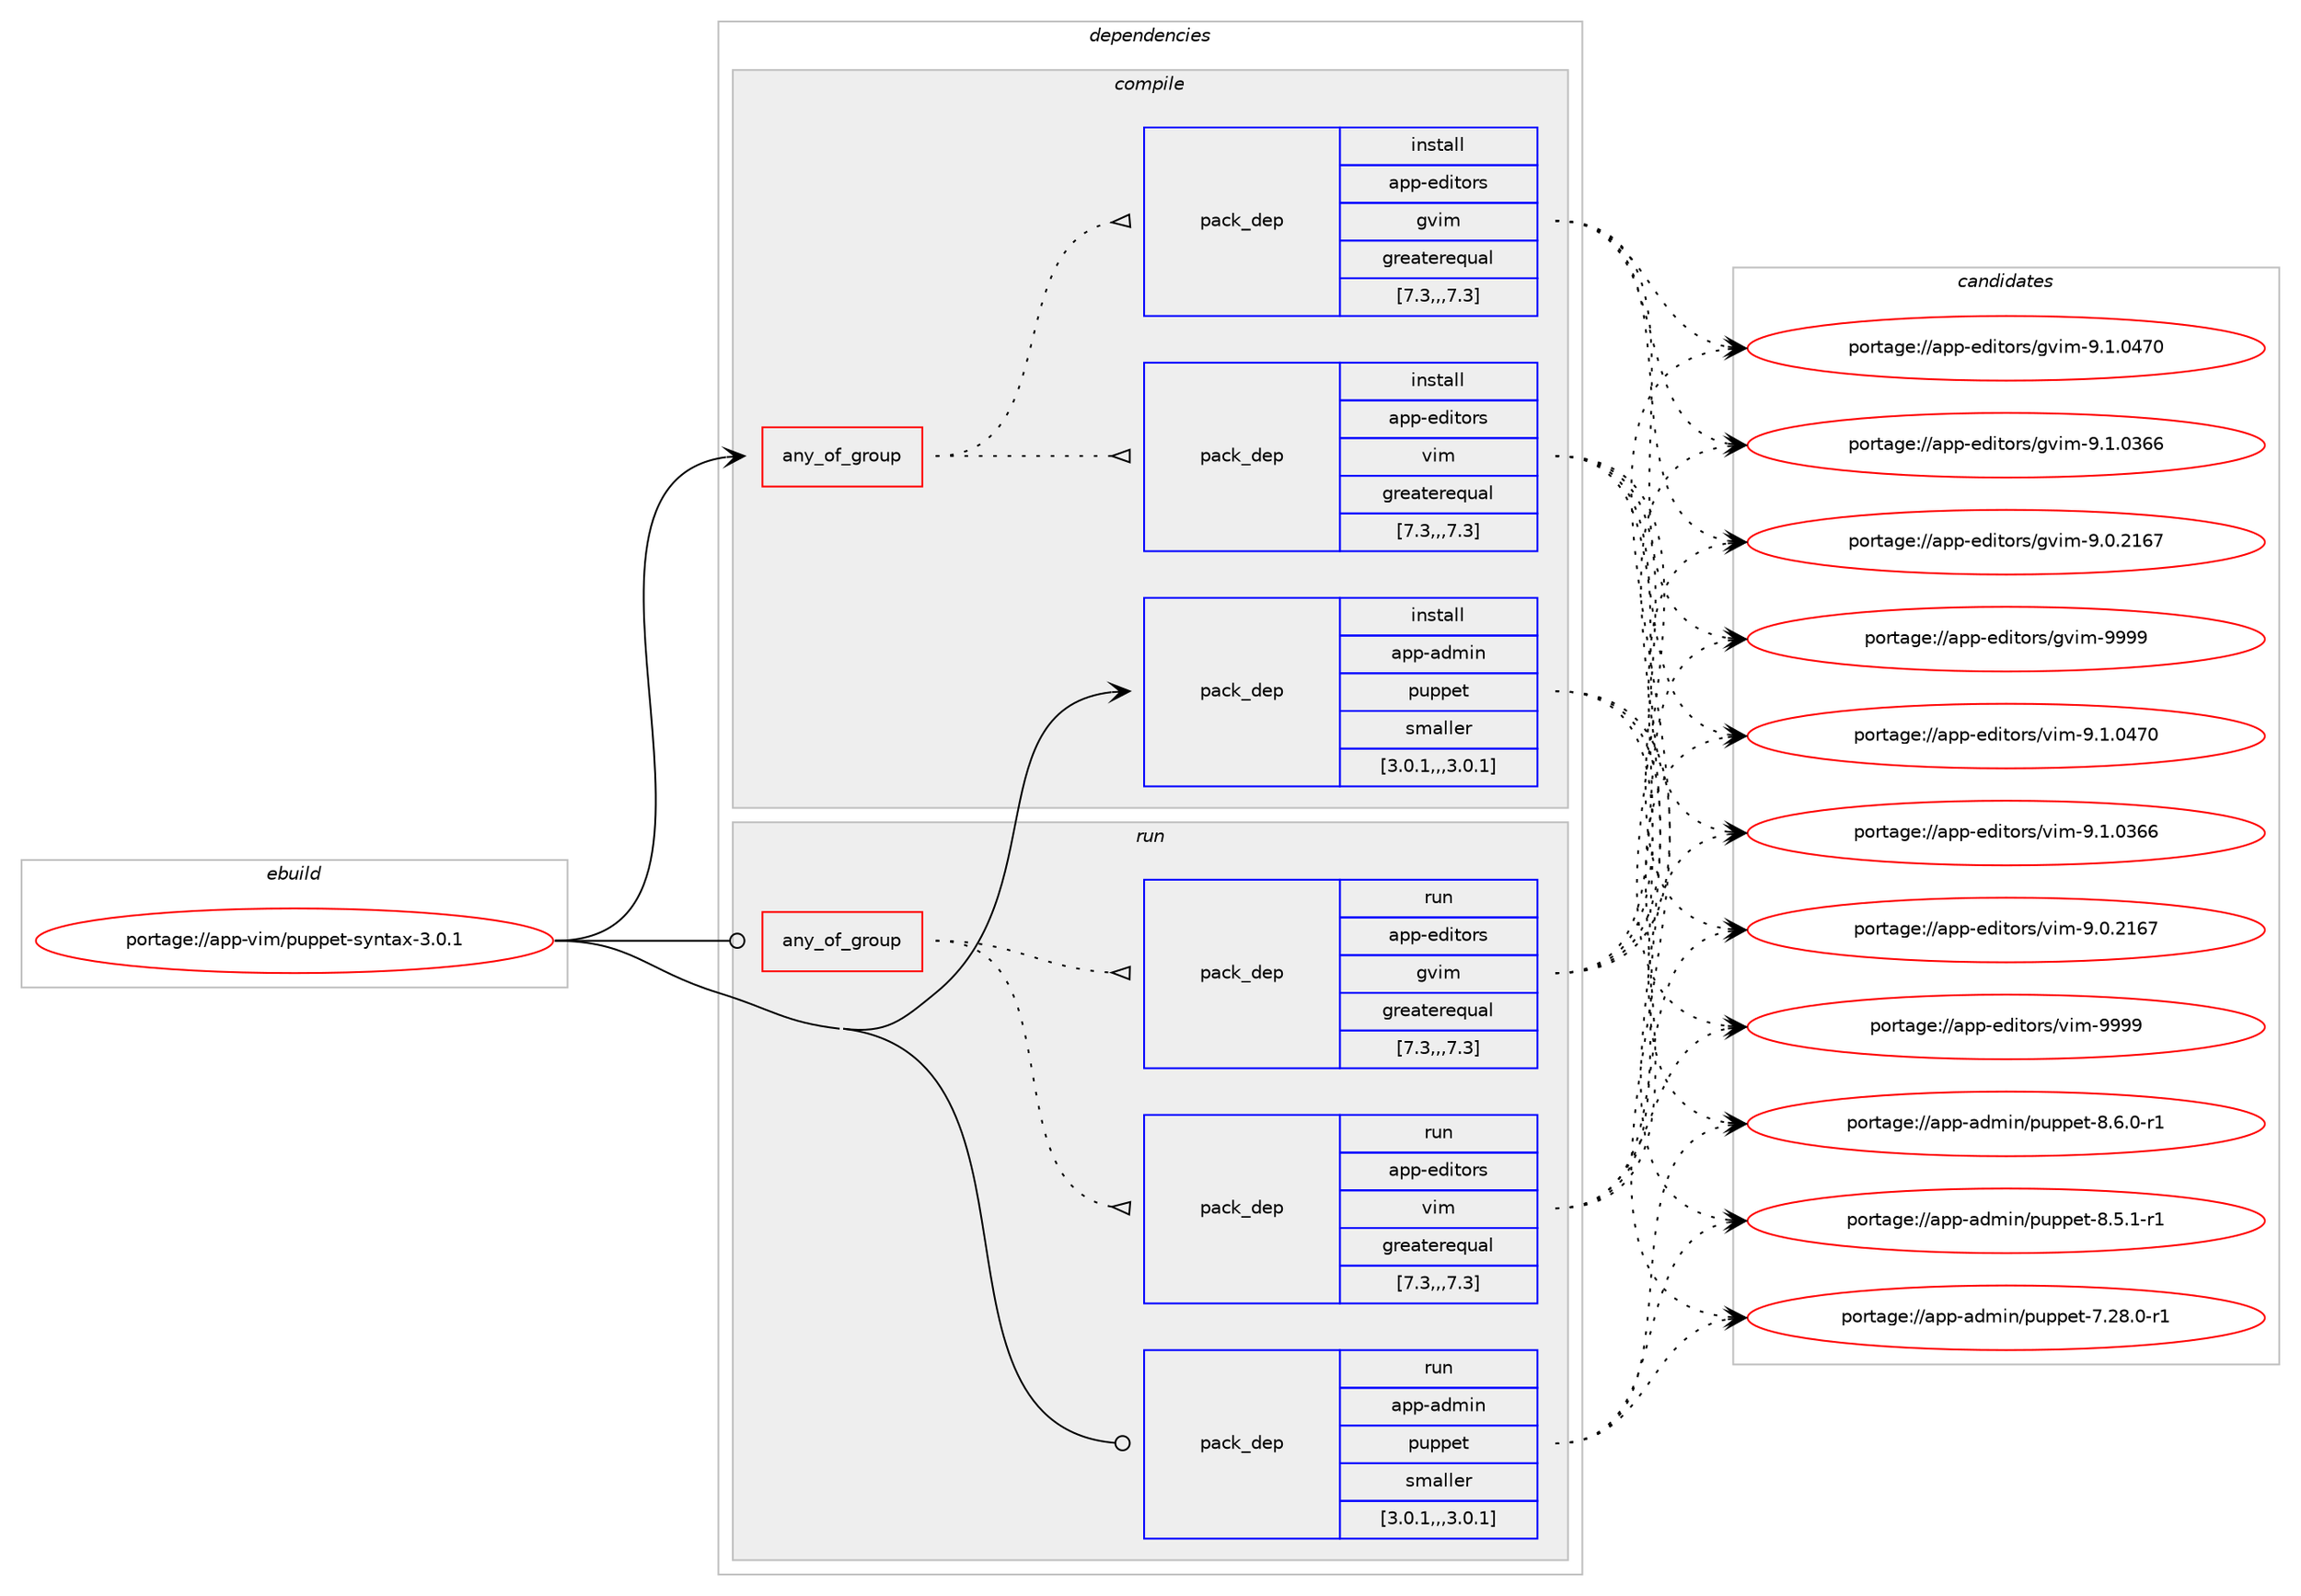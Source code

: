 digraph prolog {

# *************
# Graph options
# *************

newrank=true;
concentrate=true;
compound=true;
graph [rankdir=LR,fontname=Helvetica,fontsize=10,ranksep=1.5];#, ranksep=2.5, nodesep=0.2];
edge  [arrowhead=vee];
node  [fontname=Helvetica,fontsize=10];

# **********
# The ebuild
# **********

subgraph cluster_leftcol {
color=gray;
label=<<i>ebuild</i>>;
id [label="portage://app-vim/puppet-syntax-3.0.1", color=red, width=4, href="../app-vim/puppet-syntax-3.0.1.svg"];
}

# ****************
# The dependencies
# ****************

subgraph cluster_midcol {
color=gray;
label=<<i>dependencies</i>>;
subgraph cluster_compile {
fillcolor="#eeeeee";
style=filled;
label=<<i>compile</i>>;
subgraph any4061 {
dependency555323 [label=<<TABLE BORDER="0" CELLBORDER="1" CELLSPACING="0" CELLPADDING="4"><TR><TD CELLPADDING="10">any_of_group</TD></TR></TABLE>>, shape=none, color=red];subgraph pack404747 {
dependency555324 [label=<<TABLE BORDER="0" CELLBORDER="1" CELLSPACING="0" CELLPADDING="4" WIDTH="220"><TR><TD ROWSPAN="6" CELLPADDING="30">pack_dep</TD></TR><TR><TD WIDTH="110">install</TD></TR><TR><TD>app-editors</TD></TR><TR><TD>vim</TD></TR><TR><TD>greaterequal</TD></TR><TR><TD>[7.3,,,7.3]</TD></TR></TABLE>>, shape=none, color=blue];
}
dependency555323:e -> dependency555324:w [weight=20,style="dotted",arrowhead="oinv"];
subgraph pack404748 {
dependency555325 [label=<<TABLE BORDER="0" CELLBORDER="1" CELLSPACING="0" CELLPADDING="4" WIDTH="220"><TR><TD ROWSPAN="6" CELLPADDING="30">pack_dep</TD></TR><TR><TD WIDTH="110">install</TD></TR><TR><TD>app-editors</TD></TR><TR><TD>gvim</TD></TR><TR><TD>greaterequal</TD></TR><TR><TD>[7.3,,,7.3]</TD></TR></TABLE>>, shape=none, color=blue];
}
dependency555323:e -> dependency555325:w [weight=20,style="dotted",arrowhead="oinv"];
}
id:e -> dependency555323:w [weight=20,style="solid",arrowhead="vee"];
subgraph pack404749 {
dependency555326 [label=<<TABLE BORDER="0" CELLBORDER="1" CELLSPACING="0" CELLPADDING="4" WIDTH="220"><TR><TD ROWSPAN="6" CELLPADDING="30">pack_dep</TD></TR><TR><TD WIDTH="110">install</TD></TR><TR><TD>app-admin</TD></TR><TR><TD>puppet</TD></TR><TR><TD>smaller</TD></TR><TR><TD>[3.0.1,,,3.0.1]</TD></TR></TABLE>>, shape=none, color=blue];
}
id:e -> dependency555326:w [weight=20,style="solid",arrowhead="vee"];
}
subgraph cluster_compileandrun {
fillcolor="#eeeeee";
style=filled;
label=<<i>compile and run</i>>;
}
subgraph cluster_run {
fillcolor="#eeeeee";
style=filled;
label=<<i>run</i>>;
subgraph any4062 {
dependency555327 [label=<<TABLE BORDER="0" CELLBORDER="1" CELLSPACING="0" CELLPADDING="4"><TR><TD CELLPADDING="10">any_of_group</TD></TR></TABLE>>, shape=none, color=red];subgraph pack404750 {
dependency555328 [label=<<TABLE BORDER="0" CELLBORDER="1" CELLSPACING="0" CELLPADDING="4" WIDTH="220"><TR><TD ROWSPAN="6" CELLPADDING="30">pack_dep</TD></TR><TR><TD WIDTH="110">run</TD></TR><TR><TD>app-editors</TD></TR><TR><TD>vim</TD></TR><TR><TD>greaterequal</TD></TR><TR><TD>[7.3,,,7.3]</TD></TR></TABLE>>, shape=none, color=blue];
}
dependency555327:e -> dependency555328:w [weight=20,style="dotted",arrowhead="oinv"];
subgraph pack404751 {
dependency555329 [label=<<TABLE BORDER="0" CELLBORDER="1" CELLSPACING="0" CELLPADDING="4" WIDTH="220"><TR><TD ROWSPAN="6" CELLPADDING="30">pack_dep</TD></TR><TR><TD WIDTH="110">run</TD></TR><TR><TD>app-editors</TD></TR><TR><TD>gvim</TD></TR><TR><TD>greaterequal</TD></TR><TR><TD>[7.3,,,7.3]</TD></TR></TABLE>>, shape=none, color=blue];
}
dependency555327:e -> dependency555329:w [weight=20,style="dotted",arrowhead="oinv"];
}
id:e -> dependency555327:w [weight=20,style="solid",arrowhead="odot"];
subgraph pack404752 {
dependency555330 [label=<<TABLE BORDER="0" CELLBORDER="1" CELLSPACING="0" CELLPADDING="4" WIDTH="220"><TR><TD ROWSPAN="6" CELLPADDING="30">pack_dep</TD></TR><TR><TD WIDTH="110">run</TD></TR><TR><TD>app-admin</TD></TR><TR><TD>puppet</TD></TR><TR><TD>smaller</TD></TR><TR><TD>[3.0.1,,,3.0.1]</TD></TR></TABLE>>, shape=none, color=blue];
}
id:e -> dependency555330:w [weight=20,style="solid",arrowhead="odot"];
}
}

# **************
# The candidates
# **************

subgraph cluster_choices {
rank=same;
color=gray;
label=<<i>candidates</i>>;

subgraph choice404747 {
color=black;
nodesep=1;
choice9711211245101100105116111114115471181051094557575757 [label="portage://app-editors/vim-9999", color=red, width=4,href="../app-editors/vim-9999.svg"];
choice971121124510110010511611111411547118105109455746494648525548 [label="portage://app-editors/vim-9.1.0470", color=red, width=4,href="../app-editors/vim-9.1.0470.svg"];
choice971121124510110010511611111411547118105109455746494648515454 [label="portage://app-editors/vim-9.1.0366", color=red, width=4,href="../app-editors/vim-9.1.0366.svg"];
choice971121124510110010511611111411547118105109455746484650495455 [label="portage://app-editors/vim-9.0.2167", color=red, width=4,href="../app-editors/vim-9.0.2167.svg"];
dependency555324:e -> choice9711211245101100105116111114115471181051094557575757:w [style=dotted,weight="100"];
dependency555324:e -> choice971121124510110010511611111411547118105109455746494648525548:w [style=dotted,weight="100"];
dependency555324:e -> choice971121124510110010511611111411547118105109455746494648515454:w [style=dotted,weight="100"];
dependency555324:e -> choice971121124510110010511611111411547118105109455746484650495455:w [style=dotted,weight="100"];
}
subgraph choice404748 {
color=black;
nodesep=1;
choice9711211245101100105116111114115471031181051094557575757 [label="portage://app-editors/gvim-9999", color=red, width=4,href="../app-editors/gvim-9999.svg"];
choice971121124510110010511611111411547103118105109455746494648525548 [label="portage://app-editors/gvim-9.1.0470", color=red, width=4,href="../app-editors/gvim-9.1.0470.svg"];
choice971121124510110010511611111411547103118105109455746494648515454 [label="portage://app-editors/gvim-9.1.0366", color=red, width=4,href="../app-editors/gvim-9.1.0366.svg"];
choice971121124510110010511611111411547103118105109455746484650495455 [label="portage://app-editors/gvim-9.0.2167", color=red, width=4,href="../app-editors/gvim-9.0.2167.svg"];
dependency555325:e -> choice9711211245101100105116111114115471031181051094557575757:w [style=dotted,weight="100"];
dependency555325:e -> choice971121124510110010511611111411547103118105109455746494648525548:w [style=dotted,weight="100"];
dependency555325:e -> choice971121124510110010511611111411547103118105109455746494648515454:w [style=dotted,weight="100"];
dependency555325:e -> choice971121124510110010511611111411547103118105109455746484650495455:w [style=dotted,weight="100"];
}
subgraph choice404749 {
color=black;
nodesep=1;
choice971121124597100109105110471121171121121011164556465446484511449 [label="portage://app-admin/puppet-8.6.0-r1", color=red, width=4,href="../app-admin/puppet-8.6.0-r1.svg"];
choice971121124597100109105110471121171121121011164556465346494511449 [label="portage://app-admin/puppet-8.5.1-r1", color=red, width=4,href="../app-admin/puppet-8.5.1-r1.svg"];
choice97112112459710010910511047112117112112101116455546505646484511449 [label="portage://app-admin/puppet-7.28.0-r1", color=red, width=4,href="../app-admin/puppet-7.28.0-r1.svg"];
dependency555326:e -> choice971121124597100109105110471121171121121011164556465446484511449:w [style=dotted,weight="100"];
dependency555326:e -> choice971121124597100109105110471121171121121011164556465346494511449:w [style=dotted,weight="100"];
dependency555326:e -> choice97112112459710010910511047112117112112101116455546505646484511449:w [style=dotted,weight="100"];
}
subgraph choice404750 {
color=black;
nodesep=1;
choice9711211245101100105116111114115471181051094557575757 [label="portage://app-editors/vim-9999", color=red, width=4,href="../app-editors/vim-9999.svg"];
choice971121124510110010511611111411547118105109455746494648525548 [label="portage://app-editors/vim-9.1.0470", color=red, width=4,href="../app-editors/vim-9.1.0470.svg"];
choice971121124510110010511611111411547118105109455746494648515454 [label="portage://app-editors/vim-9.1.0366", color=red, width=4,href="../app-editors/vim-9.1.0366.svg"];
choice971121124510110010511611111411547118105109455746484650495455 [label="portage://app-editors/vim-9.0.2167", color=red, width=4,href="../app-editors/vim-9.0.2167.svg"];
dependency555328:e -> choice9711211245101100105116111114115471181051094557575757:w [style=dotted,weight="100"];
dependency555328:e -> choice971121124510110010511611111411547118105109455746494648525548:w [style=dotted,weight="100"];
dependency555328:e -> choice971121124510110010511611111411547118105109455746494648515454:w [style=dotted,weight="100"];
dependency555328:e -> choice971121124510110010511611111411547118105109455746484650495455:w [style=dotted,weight="100"];
}
subgraph choice404751 {
color=black;
nodesep=1;
choice9711211245101100105116111114115471031181051094557575757 [label="portage://app-editors/gvim-9999", color=red, width=4,href="../app-editors/gvim-9999.svg"];
choice971121124510110010511611111411547103118105109455746494648525548 [label="portage://app-editors/gvim-9.1.0470", color=red, width=4,href="../app-editors/gvim-9.1.0470.svg"];
choice971121124510110010511611111411547103118105109455746494648515454 [label="portage://app-editors/gvim-9.1.0366", color=red, width=4,href="../app-editors/gvim-9.1.0366.svg"];
choice971121124510110010511611111411547103118105109455746484650495455 [label="portage://app-editors/gvim-9.0.2167", color=red, width=4,href="../app-editors/gvim-9.0.2167.svg"];
dependency555329:e -> choice9711211245101100105116111114115471031181051094557575757:w [style=dotted,weight="100"];
dependency555329:e -> choice971121124510110010511611111411547103118105109455746494648525548:w [style=dotted,weight="100"];
dependency555329:e -> choice971121124510110010511611111411547103118105109455746494648515454:w [style=dotted,weight="100"];
dependency555329:e -> choice971121124510110010511611111411547103118105109455746484650495455:w [style=dotted,weight="100"];
}
subgraph choice404752 {
color=black;
nodesep=1;
choice971121124597100109105110471121171121121011164556465446484511449 [label="portage://app-admin/puppet-8.6.0-r1", color=red, width=4,href="../app-admin/puppet-8.6.0-r1.svg"];
choice971121124597100109105110471121171121121011164556465346494511449 [label="portage://app-admin/puppet-8.5.1-r1", color=red, width=4,href="../app-admin/puppet-8.5.1-r1.svg"];
choice97112112459710010910511047112117112112101116455546505646484511449 [label="portage://app-admin/puppet-7.28.0-r1", color=red, width=4,href="../app-admin/puppet-7.28.0-r1.svg"];
dependency555330:e -> choice971121124597100109105110471121171121121011164556465446484511449:w [style=dotted,weight="100"];
dependency555330:e -> choice971121124597100109105110471121171121121011164556465346494511449:w [style=dotted,weight="100"];
dependency555330:e -> choice97112112459710010910511047112117112112101116455546505646484511449:w [style=dotted,weight="100"];
}
}

}
